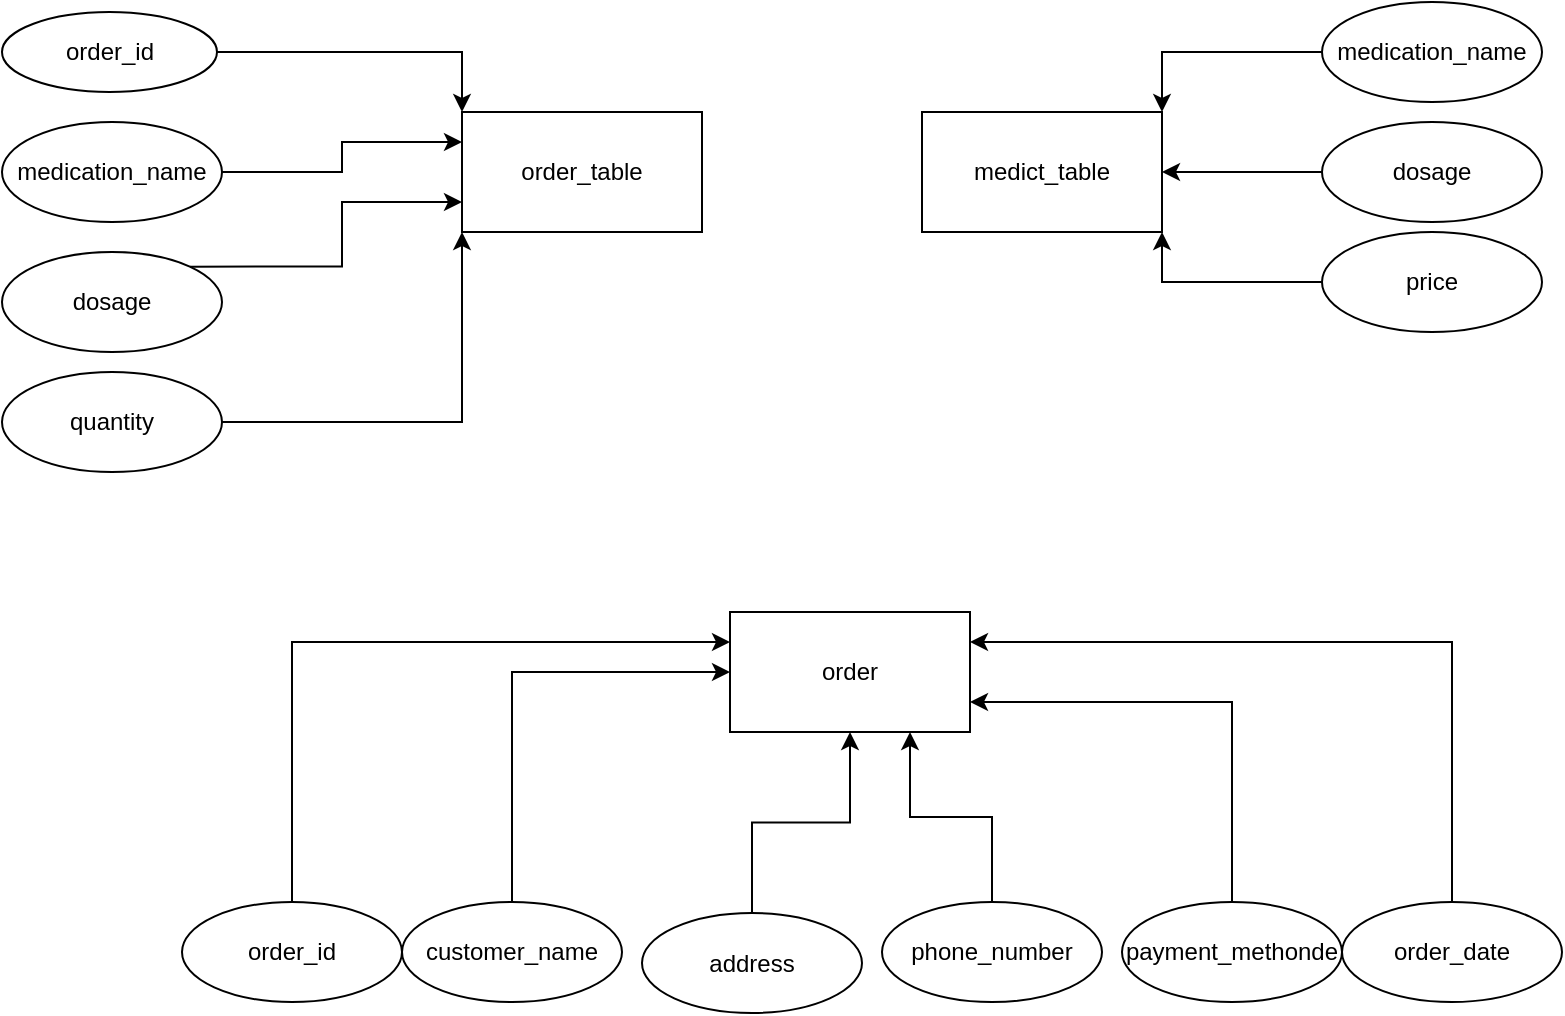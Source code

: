 <mxfile version="24.7.16">
  <diagram name="Page-1" id="Ex8BCCso97LuvEAVhhQ6">
    <mxGraphModel dx="1134" dy="1873" grid="1" gridSize="10" guides="1" tooltips="1" connect="1" arrows="1" fold="1" page="1" pageScale="1" pageWidth="827" pageHeight="1169" math="0" shadow="0">
      <root>
        <mxCell id="0" />
        <mxCell id="1" parent="0" />
        <mxCell id="YYD-YdkkWs8XVVCYrHQj-41" value="order_table" style="rounded=0;whiteSpace=wrap;html=1;" vertex="1" parent="1">
          <mxGeometry x="280" y="-1010" width="120" height="60" as="geometry" />
        </mxCell>
        <mxCell id="YYD-YdkkWs8XVVCYrHQj-46" style="edgeStyle=orthogonalEdgeStyle;rounded=0;orthogonalLoop=1;jettySize=auto;html=1;exitX=1;exitY=0.5;exitDx=0;exitDy=0;entryX=0;entryY=0;entryDx=0;entryDy=0;" edge="1" parent="1" source="YYD-YdkkWs8XVVCYrHQj-44" target="YYD-YdkkWs8XVVCYrHQj-41">
          <mxGeometry relative="1" as="geometry" />
        </mxCell>
        <mxCell id="YYD-YdkkWs8XVVCYrHQj-44" value="order_id" style="ellipse;whiteSpace=wrap;html=1;" vertex="1" parent="1">
          <mxGeometry x="50" y="-1060" width="107.5" height="40" as="geometry" />
        </mxCell>
        <mxCell id="YYD-YdkkWs8XVVCYrHQj-53" style="edgeStyle=orthogonalEdgeStyle;rounded=0;orthogonalLoop=1;jettySize=auto;html=1;exitX=1;exitY=0;exitDx=0;exitDy=0;entryX=0;entryY=0.75;entryDx=0;entryDy=0;" edge="1" parent="1" source="YYD-YdkkWs8XVVCYrHQj-47" target="YYD-YdkkWs8XVVCYrHQj-41">
          <mxGeometry relative="1" as="geometry" />
        </mxCell>
        <mxCell id="YYD-YdkkWs8XVVCYrHQj-47" value="dosage" style="ellipse;whiteSpace=wrap;html=1;" vertex="1" parent="1">
          <mxGeometry x="50" y="-940" width="110" height="50" as="geometry" />
        </mxCell>
        <mxCell id="YYD-YdkkWs8XVVCYrHQj-52" style="edgeStyle=orthogonalEdgeStyle;rounded=0;orthogonalLoop=1;jettySize=auto;html=1;exitX=1;exitY=0.5;exitDx=0;exitDy=0;entryX=0;entryY=0.25;entryDx=0;entryDy=0;" edge="1" parent="1" source="YYD-YdkkWs8XVVCYrHQj-48" target="YYD-YdkkWs8XVVCYrHQj-41">
          <mxGeometry relative="1" as="geometry" />
        </mxCell>
        <mxCell id="YYD-YdkkWs8XVVCYrHQj-48" value="medication_name" style="ellipse;whiteSpace=wrap;html=1;" vertex="1" parent="1">
          <mxGeometry x="50" y="-1005" width="110" height="50" as="geometry" />
        </mxCell>
        <mxCell id="YYD-YdkkWs8XVVCYrHQj-66" style="edgeStyle=orthogonalEdgeStyle;rounded=0;orthogonalLoop=1;jettySize=auto;html=1;exitX=1;exitY=0.5;exitDx=0;exitDy=0;entryX=0;entryY=1;entryDx=0;entryDy=0;" edge="1" parent="1" source="YYD-YdkkWs8XVVCYrHQj-49" target="YYD-YdkkWs8XVVCYrHQj-41">
          <mxGeometry relative="1" as="geometry" />
        </mxCell>
        <mxCell id="YYD-YdkkWs8XVVCYrHQj-49" value="quantity" style="ellipse;whiteSpace=wrap;html=1;" vertex="1" parent="1">
          <mxGeometry x="50" y="-880" width="110" height="50" as="geometry" />
        </mxCell>
        <mxCell id="YYD-YdkkWs8XVVCYrHQj-58" value="medict_table" style="rounded=0;whiteSpace=wrap;html=1;" vertex="1" parent="1">
          <mxGeometry x="510" y="-1010" width="120" height="60" as="geometry" />
        </mxCell>
        <mxCell id="YYD-YdkkWs8XVVCYrHQj-70" style="edgeStyle=orthogonalEdgeStyle;rounded=0;orthogonalLoop=1;jettySize=auto;html=1;exitX=0;exitY=0.5;exitDx=0;exitDy=0;entryX=1;entryY=0;entryDx=0;entryDy=0;" edge="1" parent="1" source="YYD-YdkkWs8XVVCYrHQj-59" target="YYD-YdkkWs8XVVCYrHQj-58">
          <mxGeometry relative="1" as="geometry" />
        </mxCell>
        <mxCell id="YYD-YdkkWs8XVVCYrHQj-59" value="medication_name" style="ellipse;whiteSpace=wrap;html=1;" vertex="1" parent="1">
          <mxGeometry x="710" y="-1065" width="110" height="50" as="geometry" />
        </mxCell>
        <mxCell id="YYD-YdkkWs8XVVCYrHQj-72" style="edgeStyle=orthogonalEdgeStyle;rounded=0;orthogonalLoop=1;jettySize=auto;html=1;exitX=0;exitY=0.5;exitDx=0;exitDy=0;entryX=1;entryY=0.5;entryDx=0;entryDy=0;" edge="1" parent="1" source="YYD-YdkkWs8XVVCYrHQj-61" target="YYD-YdkkWs8XVVCYrHQj-58">
          <mxGeometry relative="1" as="geometry" />
        </mxCell>
        <mxCell id="YYD-YdkkWs8XVVCYrHQj-61" value="dosage" style="ellipse;whiteSpace=wrap;html=1;" vertex="1" parent="1">
          <mxGeometry x="710" y="-1005" width="110" height="50" as="geometry" />
        </mxCell>
        <mxCell id="YYD-YdkkWs8XVVCYrHQj-68" style="edgeStyle=orthogonalEdgeStyle;rounded=0;orthogonalLoop=1;jettySize=auto;html=1;exitX=0;exitY=0.5;exitDx=0;exitDy=0;entryX=1;entryY=1;entryDx=0;entryDy=0;" edge="1" parent="1" source="YYD-YdkkWs8XVVCYrHQj-62" target="YYD-YdkkWs8XVVCYrHQj-58">
          <mxGeometry relative="1" as="geometry" />
        </mxCell>
        <mxCell id="YYD-YdkkWs8XVVCYrHQj-62" value="price" style="ellipse;whiteSpace=wrap;html=1;" vertex="1" parent="1">
          <mxGeometry x="710" y="-950" width="110" height="50" as="geometry" />
        </mxCell>
        <mxCell id="YYD-YdkkWs8XVVCYrHQj-69" value="order" style="rounded=0;whiteSpace=wrap;html=1;" vertex="1" parent="1">
          <mxGeometry x="414" y="-760" width="120" height="60" as="geometry" />
        </mxCell>
        <mxCell id="YYD-YdkkWs8XVVCYrHQj-80" style="edgeStyle=orthogonalEdgeStyle;rounded=0;orthogonalLoop=1;jettySize=auto;html=1;exitX=0.5;exitY=0;exitDx=0;exitDy=0;entryX=0;entryY=0.5;entryDx=0;entryDy=0;" edge="1" parent="1" source="YYD-YdkkWs8XVVCYrHQj-73" target="YYD-YdkkWs8XVVCYrHQj-69">
          <mxGeometry relative="1" as="geometry" />
        </mxCell>
        <mxCell id="YYD-YdkkWs8XVVCYrHQj-73" value="customer_name" style="ellipse;whiteSpace=wrap;html=1;" vertex="1" parent="1">
          <mxGeometry x="250" y="-615" width="110" height="50" as="geometry" />
        </mxCell>
        <mxCell id="YYD-YdkkWs8XVVCYrHQj-79" style="edgeStyle=orthogonalEdgeStyle;rounded=0;orthogonalLoop=1;jettySize=auto;html=1;exitX=0.5;exitY=0;exitDx=0;exitDy=0;entryX=0;entryY=0.25;entryDx=0;entryDy=0;" edge="1" parent="1" source="YYD-YdkkWs8XVVCYrHQj-74" target="YYD-YdkkWs8XVVCYrHQj-69">
          <mxGeometry relative="1" as="geometry" />
        </mxCell>
        <mxCell id="YYD-YdkkWs8XVVCYrHQj-74" value="order_id" style="ellipse;whiteSpace=wrap;html=1;" vertex="1" parent="1">
          <mxGeometry x="140" y="-615" width="110" height="50" as="geometry" />
        </mxCell>
        <mxCell id="YYD-YdkkWs8XVVCYrHQj-84" style="edgeStyle=orthogonalEdgeStyle;rounded=0;orthogonalLoop=1;jettySize=auto;html=1;exitX=0.5;exitY=0;exitDx=0;exitDy=0;entryX=1;entryY=0.25;entryDx=0;entryDy=0;" edge="1" parent="1" source="YYD-YdkkWs8XVVCYrHQj-75" target="YYD-YdkkWs8XVVCYrHQj-69">
          <mxGeometry relative="1" as="geometry">
            <mxPoint x="560" y="-730" as="targetPoint" />
          </mxGeometry>
        </mxCell>
        <mxCell id="YYD-YdkkWs8XVVCYrHQj-75" value="order_date" style="ellipse;whiteSpace=wrap;html=1;" vertex="1" parent="1">
          <mxGeometry x="720" y="-615" width="110" height="50" as="geometry" />
        </mxCell>
        <mxCell id="YYD-YdkkWs8XVVCYrHQj-76" value="address" style="ellipse;whiteSpace=wrap;html=1;" vertex="1" parent="1">
          <mxGeometry x="370" y="-609.5" width="110" height="50" as="geometry" />
        </mxCell>
        <mxCell id="YYD-YdkkWs8XVVCYrHQj-82" style="edgeStyle=orthogonalEdgeStyle;rounded=0;orthogonalLoop=1;jettySize=auto;html=1;exitX=0.5;exitY=0;exitDx=0;exitDy=0;entryX=0.75;entryY=1;entryDx=0;entryDy=0;" edge="1" parent="1" source="YYD-YdkkWs8XVVCYrHQj-77" target="YYD-YdkkWs8XVVCYrHQj-69">
          <mxGeometry relative="1" as="geometry" />
        </mxCell>
        <mxCell id="YYD-YdkkWs8XVVCYrHQj-77" value="phone_number" style="ellipse;whiteSpace=wrap;html=1;" vertex="1" parent="1">
          <mxGeometry x="490" y="-615" width="110" height="50" as="geometry" />
        </mxCell>
        <mxCell id="YYD-YdkkWs8XVVCYrHQj-83" style="edgeStyle=orthogonalEdgeStyle;rounded=0;orthogonalLoop=1;jettySize=auto;html=1;exitX=0.5;exitY=0;exitDx=0;exitDy=0;entryX=1;entryY=0.75;entryDx=0;entryDy=0;" edge="1" parent="1" source="YYD-YdkkWs8XVVCYrHQj-78" target="YYD-YdkkWs8XVVCYrHQj-69">
          <mxGeometry relative="1" as="geometry" />
        </mxCell>
        <mxCell id="YYD-YdkkWs8XVVCYrHQj-78" value="payment_methonde" style="ellipse;whiteSpace=wrap;html=1;" vertex="1" parent="1">
          <mxGeometry x="610" y="-615" width="110" height="50" as="geometry" />
        </mxCell>
        <mxCell id="YYD-YdkkWs8XVVCYrHQj-81" style="edgeStyle=orthogonalEdgeStyle;rounded=0;orthogonalLoop=1;jettySize=auto;html=1;entryX=0.5;entryY=1;entryDx=0;entryDy=0;" edge="1" parent="1" source="YYD-YdkkWs8XVVCYrHQj-76" target="YYD-YdkkWs8XVVCYrHQj-69">
          <mxGeometry relative="1" as="geometry" />
        </mxCell>
      </root>
    </mxGraphModel>
  </diagram>
</mxfile>
